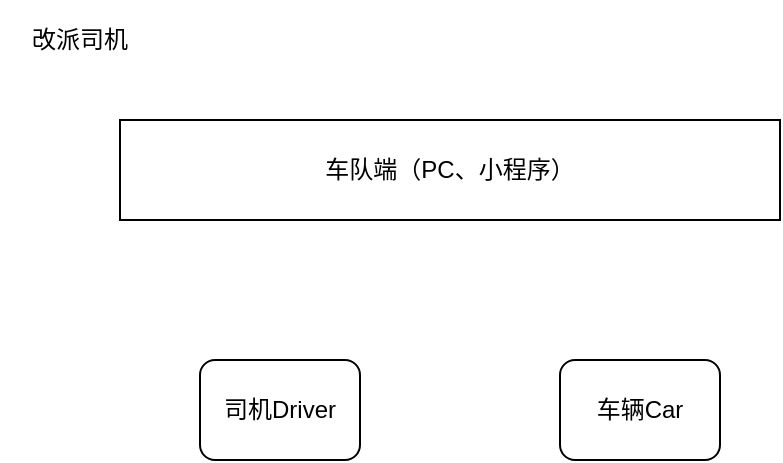 <mxfile version="14.2.7" type="github">
  <diagram id="dSqNelAyw_He0ZQo4JY2" name="第 1 页">
    <mxGraphModel dx="1408" dy="938" grid="1" gridSize="10" guides="1" tooltips="1" connect="1" arrows="1" fold="1" page="1" pageScale="1" pageWidth="827" pageHeight="1169" math="0" shadow="0">
      <root>
        <mxCell id="0" />
        <mxCell id="1" parent="0" />
        <mxCell id="YqfAD0L8w1PYu304HhdE-1" value="改派司机" style="text;html=1;strokeColor=none;fillColor=none;align=center;verticalAlign=middle;whiteSpace=wrap;rounded=0;" vertex="1" parent="1">
          <mxGeometry x="50" y="60" width="80" height="40" as="geometry" />
        </mxCell>
        <mxCell id="YqfAD0L8w1PYu304HhdE-2" value="司机Driver" style="rounded=1;whiteSpace=wrap;html=1;" vertex="1" parent="1">
          <mxGeometry x="150" y="240" width="80" height="50" as="geometry" />
        </mxCell>
        <mxCell id="YqfAD0L8w1PYu304HhdE-3" value="车辆Car" style="rounded=1;whiteSpace=wrap;html=1;" vertex="1" parent="1">
          <mxGeometry x="330" y="240" width="80" height="50" as="geometry" />
        </mxCell>
        <mxCell id="YqfAD0L8w1PYu304HhdE-4" value="车队端（PC、小程序）" style="rounded=0;whiteSpace=wrap;html=1;" vertex="1" parent="1">
          <mxGeometry x="110" y="120" width="330" height="50" as="geometry" />
        </mxCell>
      </root>
    </mxGraphModel>
  </diagram>
</mxfile>
